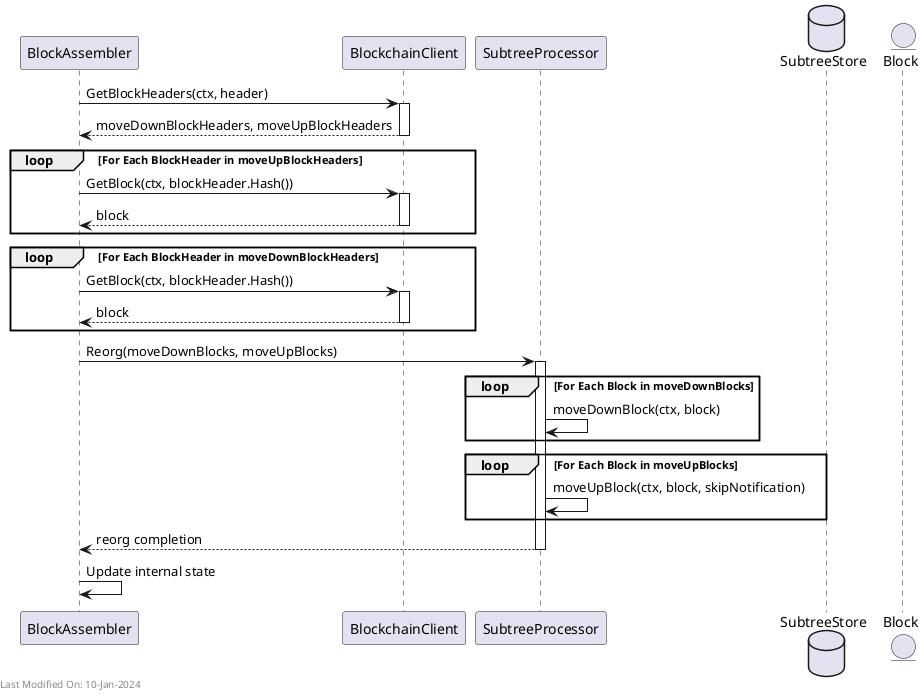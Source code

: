 @startuml
participant "BlockAssembler" as BA
participant "BlockchainClient" as BC
participant "SubtreeProcessor" as STP
database "SubtreeStore" as SStore
entity "Block" as BlockEntity

BA -> BC : GetBlockHeaders(ctx, header)
activate BC
BC --> BA : moveDownBlockHeaders, moveUpBlockHeaders
deactivate BC

loop For Each BlockHeader in moveUpBlockHeaders
    BA -> BC : GetBlock(ctx, blockHeader.Hash())
    activate BC
    BC --> BA : block
    deactivate BC
end

loop For Each BlockHeader in moveDownBlockHeaders
    BA -> BC : GetBlock(ctx, blockHeader.Hash())
    activate BC
    BC --> BA : block
    deactivate BC
end

BA -> STP : Reorg(moveDownBlocks, moveUpBlocks)
activate STP

loop For Each Block in moveDownBlocks
    STP -> STP : moveDownBlock(ctx, block)
end

loop For Each Block in moveUpBlocks
    STP -> STP : moveUpBlock(ctx, block, skipNotification)
end

STP --> BA : reorg completion
deactivate STP

BA -> BA : Update internal state

left footer Last Modified On: 10-Jan-2024

@enduml
